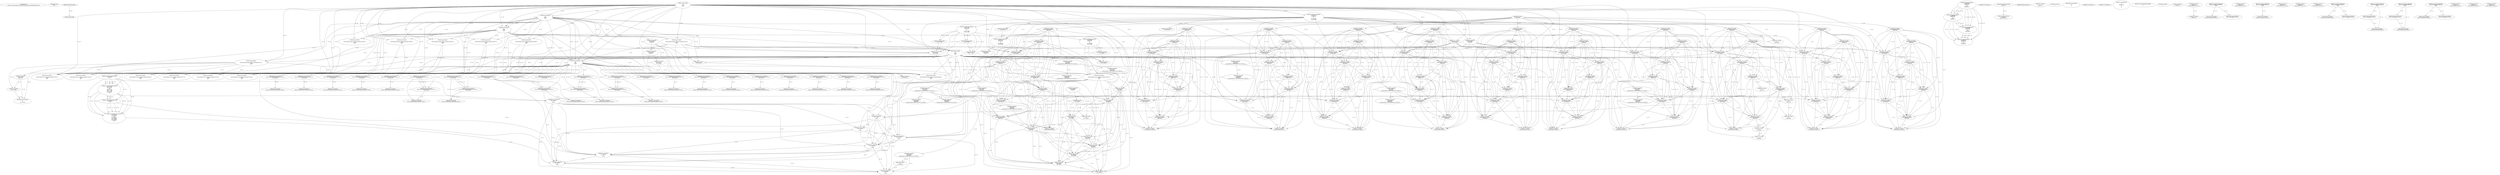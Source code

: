 // Global SCDG with merge call
digraph {
	0 [label="268454688.main
56371497c7c6601a092fc76d226d70cf56a3492a03a183dac90f509bece22c50"]
	1 [label="268454699.Sleep
1000"]
	2 [label="268450908.GetProcessHeap
"]
	3 [label="268465424.VirtualAlloc
0
128
12288
4"]
	4 [label="268465190.RegOpenKeyExW
2147483650
268501000
0
131097
2147417172"]
	5 [label="268465223.RegQueryValueExW
2147417376
268500984
0
0
3221762048
2147417188"]
	3 -> 5 [label="(0-->5)"]
	6 [label="268465239.RegCloseKey
2147417376"]
	5 -> 6 [label="(1-->1)"]
	7 [label="268465489.wsprintfW
3221762048
268501104
0"]
	3 -> 7 [label="(0-->1)"]
	5 -> 7 [label="(5-->1)"]
	8 [label="268466183.VirtualAlloc
0
1024
12288
4"]
	3 -> 8 [label="(3-->3)"]
	3 -> 8 [label="(4-->4)"]
	9 [label="268466202.VirtualAlloc
0
3596
12288
4"]
	3 -> 9 [label="(3-->3)"]
	8 -> 9 [label="(3-->3)"]
	3 -> 9 [label="(4-->4)"]
	8 -> 9 [label="(4-->4)"]
	10 [label="268466212.GetWindowsDirectoryW
3221770240
256"]
	9 -> 10 [label="(0-->1)"]
	11 [label="268466270.GetVolumeInformationW
3221770240
3221770752
256
3221771776
3221771784
3221771780
3221771264
256"]
	9 -> 11 [label="(0-->1)"]
	10 -> 11 [label="(1-->1)"]
	10 -> 11 [label="(2-->3)"]
	10 -> 11 [label="(2-->8)"]
	12 [label="268465190.RegOpenKeyExW
2147483650
268501632
0
131097
2147417172"]
	4 -> 12 [label="(1-->1)"]
	4 -> 12 [label="(4-->4)"]
	4 -> 12 [label="(5-->5)"]
	13 [label="268465223.RegQueryValueExW
3221771788
268501592
0
0
3221771788
2147417188"]
	5 -> 13 [label="(6-->6)"]
	14 [label="268465254.GetLastError
"]
	15 [label="268465263.RegCloseKey
3221771788"]
	13 -> 15 [label="(1-->1)"]
	13 -> 15 [label="(5-->1)"]
	16 [label="268466376.wsprintfW
3221766144
268501204
0"]
	8 -> 16 [label="(0-->1)"]
	17 [label="268466397.lstrcatW
3221766144
3221771788"]
	8 -> 17 [label="(0-->1)"]
	16 -> 17 [label="(1-->1)"]
	13 -> 17 [label="(1-->2)"]
	13 -> 17 [label="(5-->2)"]
	15 -> 17 [label="(1-->2)"]
	18 [label="268466409.GetModuleHandleW
268501752"]
	19 [label="268466416.GetProcAddress
270536744
RtlComputeCrc32"]
	18 -> 19 [label="(0-->1)"]
	20 [label="268466432.lstrlenW
3221766144"]
	8 -> 20 [label="(0-->1)"]
	16 -> 20 [label="(1-->1)"]
	17 -> 20 [label="(1-->1)"]
	21 [label="268466449.RtlComputeCrc32
"]
	22 [label="268466481.VirtualFree
3221770240
0
32768"]
	9 -> 22 [label="(0-->1)"]
	10 -> 22 [label="(1-->1)"]
	11 -> 22 [label="(1-->1)"]
	23 [label="268464882.lstrlenW
3221762048"]
	3 -> 23 [label="(0-->1)"]
	5 -> 23 [label="(5-->1)"]
	7 -> 23 [label="(1-->1)"]
	24 [label="268464893.lstrlenW
268497860"]
	25 [label="268453932.VirtualAlloc
0
retval_lstrlenW_32868_32_retval_lstrlenW_32870_32
12288
64"]
	3 -> 25 [label="(3-->3)"]
	8 -> 25 [label="(3-->3)"]
	9 -> 25 [label="(3-->3)"]
	26 [label="268453967.lstrcpyW
0
268497976"]
	27 [label="268453974.lstrlenW
0"]
	28 [label="268464425.lstrcatW
retval_lstrlenW_32894_32
268497860"]
	24 -> 28 [label="(1-->2)"]
	29 [label="268464433.lstrcatW
retval_lstrlenW_32894_32
268500944"]
	28 -> 29 [label="(1-->1)"]
	30 [label="268464439.lstrcatW
retval_lstrlenW_32894_32
3221762048"]
	28 -> 30 [label="(1-->1)"]
	29 -> 30 [label="(1-->1)"]
	3 -> 30 [label="(0-->2)"]
	5 -> 30 [label="(5-->2)"]
	7 -> 30 [label="(1-->2)"]
	23 -> 30 [label="(1-->2)"]
	31 [label="268464447.lstrcatW
retval_lstrlenW_32894_32
268500948"]
	28 -> 31 [label="(1-->1)"]
	29 -> 31 [label="(1-->1)"]
	30 -> 31 [label="(1-->1)"]
	32 [label="268464636.VirtualAlloc
0
66
12288
64"]
	3 -> 32 [label="(3-->3)"]
	8 -> 32 [label="(3-->3)"]
	9 -> 32 [label="(3-->3)"]
	25 -> 32 [label="(3-->3)"]
	25 -> 32 [label="(4-->4)"]
	33 [label="268464662.wsprintfW
3221778432
268500952
unconstrained_ret_RtlComputeCrc32_32852_32"]
	32 -> 33 [label="(0-->1)"]
	34 [label="268464692.lstrcatW
retval_lstrlenW_32894_32
268497764"]
	28 -> 34 [label="(1-->1)"]
	29 -> 34 [label="(1-->1)"]
	30 -> 34 [label="(1-->1)"]
	31 -> 34 [label="(1-->1)"]
	35 [label="268464700.lstrcatW
retval_lstrlenW_32894_32
268500944"]
	28 -> 35 [label="(1-->1)"]
	29 -> 35 [label="(1-->1)"]
	30 -> 35 [label="(1-->1)"]
	31 -> 35 [label="(1-->1)"]
	34 -> 35 [label="(1-->1)"]
	29 -> 35 [label="(2-->2)"]
	36 [label="268464706.lstrcatW
retval_lstrlenW_32894_32
3221778432"]
	28 -> 36 [label="(1-->1)"]
	29 -> 36 [label="(1-->1)"]
	30 -> 36 [label="(1-->1)"]
	31 -> 36 [label="(1-->1)"]
	34 -> 36 [label="(1-->1)"]
	35 -> 36 [label="(1-->1)"]
	32 -> 36 [label="(0-->2)"]
	33 -> 36 [label="(1-->2)"]
	37 [label="268464714.lstrcatW
retval_lstrlenW_32894_32
268500948"]
	28 -> 37 [label="(1-->1)"]
	29 -> 37 [label="(1-->1)"]
	30 -> 37 [label="(1-->1)"]
	31 -> 37 [label="(1-->1)"]
	34 -> 37 [label="(1-->1)"]
	35 -> 37 [label="(1-->1)"]
	36 -> 37 [label="(1-->1)"]
	31 -> 37 [label="(2-->2)"]
	38 [label="268464726.VirtualFree
3221778432
0
32768"]
	32 -> 38 [label="(0-->1)"]
	33 -> 38 [label="(1-->1)"]
	36 -> 38 [label="(2-->1)"]
	22 -> 38 [label="(3-->3)"]
	39 [label="268464767.lstrlenW
retval_lstrlenW_32894_32"]
	28 -> 39 [label="(1-->1)"]
	29 -> 39 [label="(1-->1)"]
	30 -> 39 [label="(1-->1)"]
	31 -> 39 [label="(1-->1)"]
	34 -> 39 [label="(1-->1)"]
	35 -> 39 [label="(1-->1)"]
	36 -> 39 [label="(1-->1)"]
	37 -> 39 [label="(1-->1)"]
	40 [label="268453998.CreateMutexW
0
0
0"]
	41 [label="268454010.GetLastError
"]
	42 [label="268454017.GetLastError
"]
	43 [label="268454043.VirtualFree
3221774336
0
32768"]
	25 -> 43 [label="(0-->1)"]
	22 -> 43 [label="(3-->3)"]
	38 -> 43 [label="(3-->3)"]
	44 [label="268467629.VirtualFree
3221762048
0
32768"]
	3 -> 44 [label="(0-->1)"]
	5 -> 44 [label="(5-->1)"]
	7 -> 44 [label="(1-->1)"]
	23 -> 44 [label="(1-->1)"]
	30 -> 44 [label="(2-->1)"]
	22 -> 44 [label="(3-->3)"]
	38 -> 44 [label="(3-->3)"]
	43 -> 44 [label="(3-->3)"]
	45 [label="268467737.VirtualFree
3221766144
0
32768"]
	8 -> 45 [label="(0-->1)"]
	16 -> 45 [label="(1-->1)"]
	17 -> 45 [label="(1-->1)"]
	20 -> 45 [label="(1-->1)"]
	22 -> 45 [label="(3-->3)"]
	38 -> 45 [label="(3-->3)"]
	43 -> 45 [label="(3-->3)"]
	44 -> 45 [label="(3-->3)"]
	46 [label="268454737.CreateThread
0
0
268447024
0
0
0"]
	47 [label="268454450.CreateToolhelp32Snapshot
2
0"]
	48 [label="268454476.VirtualAlloc
0
556
12288
4"]
	3 -> 48 [label="(3-->3)"]
	8 -> 48 [label="(3-->3)"]
	9 -> 48 [label="(3-->3)"]
	25 -> 48 [label="(3-->3)"]
	32 -> 48 [label="(3-->3)"]
	3 -> 48 [label="(4-->4)"]
	8 -> 48 [label="(4-->4)"]
	9 -> 48 [label="(4-->4)"]
	49 [label="268454501.Process32FirstW
retval_CreateToolhelp32Snapshot_33094_32
3221782528"]
	48 -> 49 [label="(0-->2)"]
	50 [label="268454533.lstrcmpiW
"]
	2 -> 50 [label="(0-->0)"]
	51 [label="268454602.Process32NextW
retval_CreateToolhelp32Snapshot_33094_32
3221782528"]
	49 -> 51 [label="(1-->1)"]
	48 -> 51 [label="(0-->2)"]
	49 -> 51 [label="(2-->2)"]
	52 [label="268454627.VirtualFree
3221782528
0
32768"]
	48 -> 52 [label="(0-->1)"]
	49 -> 52 [label="(2-->1)"]
	51 -> 52 [label="(2-->1)"]
	22 -> 52 [label="(3-->3)"]
	38 -> 52 [label="(3-->3)"]
	43 -> 52 [label="(3-->3)"]
	44 -> 52 [label="(3-->3)"]
	45 -> 52 [label="(3-->3)"]
	53 [label="268454634.CloseHandle
retval_CreateToolhelp32Snapshot_33094_32"]
	49 -> 53 [label="(1-->1)"]
	51 -> 53 [label="(1-->1)"]
	54 [label="268465190.RegOpenKeyExW
2147483650
268501000
0
131097
2147417052"]
	4 -> 54 [label="(1-->1)"]
	12 -> 54 [label="(1-->1)"]
	4 -> 54 [label="(2-->2)"]
	4 -> 54 [label="(4-->4)"]
	12 -> 54 [label="(4-->4)"]
	55 [label="268465489.wsprintfW
3221786624
268500964
0"]
	56 [label="268466212.GetWindowsDirectoryW
3221794816
256"]
	10 -> 56 [label="(2-->2)"]
	11 -> 56 [label="(3-->2)"]
	11 -> 56 [label="(8-->2)"]
	57 [label="268466270.GetVolumeInformationW
3221794816
3221795328
256
3221796352
3221796360
3221796356
3221795840
256"]
	56 -> 57 [label="(1-->1)"]
	10 -> 57 [label="(2-->3)"]
	11 -> 57 [label="(3-->3)"]
	11 -> 57 [label="(8-->3)"]
	56 -> 57 [label="(2-->3)"]
	10 -> 57 [label="(2-->8)"]
	11 -> 57 [label="(3-->8)"]
	11 -> 57 [label="(8-->8)"]
	56 -> 57 [label="(2-->8)"]
	58 [label="268465190.RegOpenKeyExW
2147483650
268501632
0
131097
2147417052"]
	4 -> 58 [label="(1-->1)"]
	12 -> 58 [label="(1-->1)"]
	54 -> 58 [label="(1-->1)"]
	12 -> 58 [label="(2-->2)"]
	4 -> 58 [label="(4-->4)"]
	12 -> 58 [label="(4-->4)"]
	54 -> 58 [label="(4-->4)"]
	54 -> 58 [label="(5-->5)"]
	59 [label="268466376.wsprintfW
3221790720
268501204
0"]
	16 -> 59 [label="(2-->2)"]
	60 [label="268466397.lstrcatW
3221790720
3221796364"]
	59 -> 60 [label="(1-->1)"]
	61 [label="268466432.lstrlenW
3221790720"]
	59 -> 61 [label="(1-->1)"]
	60 -> 61 [label="(1-->1)"]
	62 [label="268466481.VirtualFree
3221794816
0
32768"]
	56 -> 62 [label="(1-->1)"]
	57 -> 62 [label="(1-->1)"]
	22 -> 62 [label="(3-->3)"]
	38 -> 62 [label="(3-->3)"]
	43 -> 62 [label="(3-->3)"]
	44 -> 62 [label="(3-->3)"]
	45 -> 62 [label="(3-->3)"]
	52 -> 62 [label="(3-->3)"]
	63 [label="268464882.lstrlenW
3221786624"]
	55 -> 63 [label="(1-->1)"]
	64 [label="268452641.VirtualAlloc
0
retval_lstrlenW_34669_32_retval_lstrlenW_34664_32
12288
64"]
	3 -> 64 [label="(3-->3)"]
	8 -> 64 [label="(3-->3)"]
	9 -> 64 [label="(3-->3)"]
	25 -> 64 [label="(3-->3)"]
	32 -> 64 [label="(3-->3)"]
	48 -> 64 [label="(3-->3)"]
	25 -> 64 [label="(4-->4)"]
	32 -> 64 [label="(4-->4)"]
	65 [label="268464425.lstrcatW
0
268497860"]
	24 -> 65 [label="(1-->2)"]
	28 -> 65 [label="(2-->2)"]
	66 [label="268464433.lstrcatW
0
268500944"]
	29 -> 66 [label="(2-->2)"]
	35 -> 66 [label="(2-->2)"]
	67 [label="268464439.lstrcatW
0
3221786624"]
	55 -> 67 [label="(1-->2)"]
	63 -> 67 [label="(1-->2)"]
	68 [label="268464447.lstrcatW
0
268500948"]
	31 -> 68 [label="(2-->2)"]
	37 -> 68 [label="(2-->2)"]
	69 [label="268464662.wsprintfW
3221803008
268500952
unconstrained_ret_RtlComputeCrc32_34650_32"]
	33 -> 69 [label="(2-->2)"]
	70 [label="268464692.lstrcatW
0
268497764"]
	34 -> 70 [label="(2-->2)"]
	71 [label="268464700.lstrcatW
0
268500944"]
	29 -> 71 [label="(2-->2)"]
	35 -> 71 [label="(2-->2)"]
	66 -> 71 [label="(2-->2)"]
	72 [label="268464706.lstrcatW
0
3221803008"]
	69 -> 72 [label="(1-->2)"]
	73 [label="268464714.lstrcatW
0
268500948"]
	31 -> 73 [label="(2-->2)"]
	37 -> 73 [label="(2-->2)"]
	68 -> 73 [label="(2-->2)"]
	74 [label="268464726.VirtualFree
3221803008
0
32768"]
	69 -> 74 [label="(1-->1)"]
	72 -> 74 [label="(2-->1)"]
	22 -> 74 [label="(3-->3)"]
	38 -> 74 [label="(3-->3)"]
	43 -> 74 [label="(3-->3)"]
	44 -> 74 [label="(3-->3)"]
	45 -> 74 [label="(3-->3)"]
	52 -> 74 [label="(3-->3)"]
	62 -> 74 [label="(3-->3)"]
	75 [label="268464767.lstrlenW
0"]
	76 [label="268452707.lstrlenW
268497912"]
	77 [label="268452834.lstrcpyW
268510272
retval_lstrlenW_38274_32"]
	78 [label="268452841.lstrlenW
268510272"]
	77 -> 78 [label="(1-->1)"]
	79 [label="268465239.RegCloseKey
3221771788"]
	13 -> 79 [label="(1-->1)"]
	13 -> 79 [label="(5-->1)"]
	80 [label="268466320.lstrlenW
3221771788"]
	13 -> 80 [label="(1-->1)"]
	13 -> 80 [label="(5-->1)"]
	79 -> 80 [label="(1-->1)"]
	81 [label="268453932.VirtualAlloc
0
retval_lstrlenW_32829_32_retval_lstrlenW_32827_32
12288
64"]
	3 -> 81 [label="(3-->3)"]
	8 -> 81 [label="(3-->3)"]
	9 -> 81 [label="(3-->3)"]
	82 [label="268453967.lstrcpyW
3221774336
268497976"]
	81 -> 82 [label="(0-->1)"]
	83 [label="268453974.lstrlenW
3221774336"]
	81 -> 83 [label="(0-->1)"]
	82 -> 83 [label="(1-->1)"]
	84 [label="268464425.lstrcatW
retval_lstrlenW_32888_32
268497860"]
	24 -> 84 [label="(1-->2)"]
	85 [label="268464433.lstrcatW
retval_lstrlenW_32888_32
268500944"]
	84 -> 85 [label="(1-->1)"]
	86 [label="268464439.lstrcatW
retval_lstrlenW_32888_32
3221762048"]
	84 -> 86 [label="(1-->1)"]
	85 -> 86 [label="(1-->1)"]
	3 -> 86 [label="(0-->2)"]
	5 -> 86 [label="(5-->2)"]
	7 -> 86 [label="(1-->2)"]
	23 -> 86 [label="(1-->2)"]
	87 [label="268464447.lstrcatW
retval_lstrlenW_32888_32
268500948"]
	84 -> 87 [label="(1-->1)"]
	85 -> 87 [label="(1-->1)"]
	86 -> 87 [label="(1-->1)"]
	88 [label="268464662.wsprintfW
3221778432
268500952
unconstrained_ret_RtlComputeCrc32_32817_32"]
	32 -> 88 [label="(0-->1)"]
	89 [label="268464692.lstrcatW
retval_lstrlenW_32888_32
268497764"]
	84 -> 89 [label="(1-->1)"]
	85 -> 89 [label="(1-->1)"]
	86 -> 89 [label="(1-->1)"]
	87 -> 89 [label="(1-->1)"]
	90 [label="268464700.lstrcatW
retval_lstrlenW_32888_32
268500944"]
	84 -> 90 [label="(1-->1)"]
	85 -> 90 [label="(1-->1)"]
	86 -> 90 [label="(1-->1)"]
	87 -> 90 [label="(1-->1)"]
	89 -> 90 [label="(1-->1)"]
	85 -> 90 [label="(2-->2)"]
	91 [label="268464706.lstrcatW
retval_lstrlenW_32888_32
3221778432"]
	84 -> 91 [label="(1-->1)"]
	85 -> 91 [label="(1-->1)"]
	86 -> 91 [label="(1-->1)"]
	87 -> 91 [label="(1-->1)"]
	89 -> 91 [label="(1-->1)"]
	90 -> 91 [label="(1-->1)"]
	32 -> 91 [label="(0-->2)"]
	88 -> 91 [label="(1-->2)"]
	92 [label="268464714.lstrcatW
retval_lstrlenW_32888_32
268500948"]
	84 -> 92 [label="(1-->1)"]
	85 -> 92 [label="(1-->1)"]
	86 -> 92 [label="(1-->1)"]
	87 -> 92 [label="(1-->1)"]
	89 -> 92 [label="(1-->1)"]
	90 -> 92 [label="(1-->1)"]
	91 -> 92 [label="(1-->1)"]
	87 -> 92 [label="(2-->2)"]
	93 [label="268464767.lstrlenW
retval_lstrlenW_32888_32"]
	84 -> 93 [label="(1-->1)"]
	85 -> 93 [label="(1-->1)"]
	86 -> 93 [label="(1-->1)"]
	87 -> 93 [label="(1-->1)"]
	89 -> 93 [label="(1-->1)"]
	90 -> 93 [label="(1-->1)"]
	91 -> 93 [label="(1-->1)"]
	92 -> 93 [label="(1-->1)"]
	94 [label="268453998.CreateMutexW
0
0
3221774336"]
	81 -> 94 [label="(0-->3)"]
	82 -> 94 [label="(1-->3)"]
	83 -> 94 [label="(1-->3)"]
	95 [label="268454761.WaitForSingleObject
retval_CreateThread_33022_32
5000"]
	96 [label="268454790.CloseHandle
retval_CreateThread_33022_32"]
	95 -> 96 [label="(1-->1)"]
	97 [label="268454602.Process32NextW
retval_CreateToolhelp32Snapshot_33677_32
3221782528"]
	48 -> 97 [label="(0-->2)"]
	98 [label="268454634.CloseHandle
retval_CreateToolhelp32Snapshot_33677_32"]
	97 -> 98 [label="(1-->1)"]
	99 [label="268452641.VirtualAlloc
0
retval_lstrlenW_35370_32_retval_lstrlenW_35375_32
12288
64"]
	3 -> 99 [label="(3-->3)"]
	8 -> 99 [label="(3-->3)"]
	9 -> 99 [label="(3-->3)"]
	32 -> 99 [label="(3-->3)"]
	48 -> 99 [label="(3-->3)"]
	81 -> 99 [label="(3-->3)"]
	32 -> 99 [label="(4-->4)"]
	81 -> 99 [label="(4-->4)"]
	100 [label="268464662.wsprintfW
3221803008
268500952
unconstrained_ret_RtlComputeCrc32_35358_32"]
	88 -> 100 [label="(2-->2)"]
	101 [label="268452834.lstrcpyW
268510272
retval_lstrlenW_38275_32"]
	102 [label="268465263.RegCloseKey
2147417376"]
	5 -> 102 [label="(1-->1)"]
	103 [label="268465489.wsprintfW
3221762048
268500964
0"]
	3 -> 103 [label="(0-->1)"]
	5 -> 103 [label="(5-->1)"]
	104 [label="268453932.VirtualAlloc
0
retval_lstrlenW_32820_32_retval_lstrlenW_32824_32
12288
64"]
	3 -> 104 [label="(3-->3)"]
	8 -> 104 [label="(3-->3)"]
	9 -> 104 [label="(3-->3)"]
	105 [label="268464425.lstrcatW
retval_lstrlenW_32887_32
268497860"]
	24 -> 105 [label="(1-->2)"]
	106 [label="268464433.lstrcatW
retval_lstrlenW_32887_32
268500944"]
	105 -> 106 [label="(1-->1)"]
	107 [label="268464439.lstrcatW
retval_lstrlenW_32887_32
3221762048"]
	105 -> 107 [label="(1-->1)"]
	106 -> 107 [label="(1-->1)"]
	3 -> 107 [label="(0-->2)"]
	5 -> 107 [label="(5-->2)"]
	23 -> 107 [label="(1-->2)"]
	103 -> 107 [label="(1-->2)"]
	108 [label="268464447.lstrcatW
retval_lstrlenW_32887_32
268500948"]
	105 -> 108 [label="(1-->1)"]
	106 -> 108 [label="(1-->1)"]
	107 -> 108 [label="(1-->1)"]
	109 [label="268464662.wsprintfW
3221778432
268500952
unconstrained_ret_RtlComputeCrc32_32805_32"]
	32 -> 109 [label="(0-->1)"]
	110 [label="268464692.lstrcatW
retval_lstrlenW_32887_32
268497764"]
	105 -> 110 [label="(1-->1)"]
	106 -> 110 [label="(1-->1)"]
	107 -> 110 [label="(1-->1)"]
	108 -> 110 [label="(1-->1)"]
	111 [label="268464700.lstrcatW
retval_lstrlenW_32887_32
268500944"]
	105 -> 111 [label="(1-->1)"]
	106 -> 111 [label="(1-->1)"]
	107 -> 111 [label="(1-->1)"]
	108 -> 111 [label="(1-->1)"]
	110 -> 111 [label="(1-->1)"]
	106 -> 111 [label="(2-->2)"]
	112 [label="268464706.lstrcatW
retval_lstrlenW_32887_32
3221778432"]
	105 -> 112 [label="(1-->1)"]
	106 -> 112 [label="(1-->1)"]
	107 -> 112 [label="(1-->1)"]
	108 -> 112 [label="(1-->1)"]
	110 -> 112 [label="(1-->1)"]
	111 -> 112 [label="(1-->1)"]
	32 -> 112 [label="(0-->2)"]
	109 -> 112 [label="(1-->2)"]
	113 [label="268464714.lstrcatW
retval_lstrlenW_32887_32
268500948"]
	105 -> 113 [label="(1-->1)"]
	106 -> 113 [label="(1-->1)"]
	107 -> 113 [label="(1-->1)"]
	108 -> 113 [label="(1-->1)"]
	110 -> 113 [label="(1-->1)"]
	111 -> 113 [label="(1-->1)"]
	112 -> 113 [label="(1-->1)"]
	108 -> 113 [label="(2-->2)"]
	114 [label="268464767.lstrlenW
retval_lstrlenW_32887_32"]
	105 -> 114 [label="(1-->1)"]
	106 -> 114 [label="(1-->1)"]
	107 -> 114 [label="(1-->1)"]
	108 -> 114 [label="(1-->1)"]
	110 -> 114 [label="(1-->1)"]
	111 -> 114 [label="(1-->1)"]
	112 -> 114 [label="(1-->1)"]
	113 -> 114 [label="(1-->1)"]
	115 [label="268454761.WaitForSingleObject
retval_CreateThread_33021_32
5000"]
	116 [label="268454790.CloseHandle
retval_CreateThread_33021_32"]
	115 -> 116 [label="(1-->1)"]
	117 [label="268454602.Process32NextW
retval_CreateToolhelp32Snapshot_33676_32
3221782528"]
	48 -> 117 [label="(0-->2)"]
	118 [label="268454634.CloseHandle
retval_CreateToolhelp32Snapshot_33676_32"]
	117 -> 118 [label="(1-->1)"]
	119 [label="268465223.RegQueryValueExW
2147417376
268500984
0
0
3221786624
2147417068"]
	5 -> 119 [label="(1-->1)"]
	102 -> 119 [label="(1-->1)"]
	5 -> 119 [label="(2-->2)"]
	120 [label="268465489.wsprintfW
3221786624
268501104
0"]
	119 -> 120 [label="(5-->1)"]
	121 [label="268452641.VirtualAlloc
0
retval_lstrlenW_35371_32_retval_lstrlenW_35376_32
12288
64"]
	3 -> 121 [label="(3-->3)"]
	8 -> 121 [label="(3-->3)"]
	9 -> 121 [label="(3-->3)"]
	32 -> 121 [label="(3-->3)"]
	48 -> 121 [label="(3-->3)"]
	104 -> 121 [label="(3-->3)"]
	32 -> 121 [label="(4-->4)"]
	104 -> 121 [label="(4-->4)"]
	122 [label="268464662.wsprintfW
3221803008
268500952
unconstrained_ret_RtlComputeCrc32_35359_32"]
	109 -> 122 [label="(2-->2)"]
	123 [label="268452834.lstrcpyW
268510272
retval_lstrlenW_38276_32"]
	124 [label="268453932.VirtualAlloc
0
retval_lstrlenW_33048_32_retval_lstrlenW_33050_32
12288
64"]
	3 -> 124 [label="(3-->3)"]
	8 -> 124 [label="(3-->3)"]
	9 -> 124 [label="(3-->3)"]
	125 [label="268464425.lstrcatW
retval_lstrlenW_33108_32
268497860"]
	24 -> 125 [label="(1-->2)"]
	126 [label="268464433.lstrcatW
retval_lstrlenW_33108_32
268500944"]
	125 -> 126 [label="(1-->1)"]
	127 [label="268464439.lstrcatW
retval_lstrlenW_33108_32
3221762048"]
	125 -> 127 [label="(1-->1)"]
	126 -> 127 [label="(1-->1)"]
	3 -> 127 [label="(0-->2)"]
	23 -> 127 [label="(1-->2)"]
	103 -> 127 [label="(1-->2)"]
	128 [label="268464447.lstrcatW
retval_lstrlenW_33108_32
268500948"]
	125 -> 128 [label="(1-->1)"]
	126 -> 128 [label="(1-->1)"]
	127 -> 128 [label="(1-->1)"]
	129 [label="268464662.wsprintfW
3221778432
268500952
unconstrained_ret_RtlComputeCrc32_33037_32"]
	32 -> 129 [label="(0-->1)"]
	130 [label="268464692.lstrcatW
retval_lstrlenW_33108_32
268497764"]
	125 -> 130 [label="(1-->1)"]
	126 -> 130 [label="(1-->1)"]
	127 -> 130 [label="(1-->1)"]
	128 -> 130 [label="(1-->1)"]
	131 [label="268464700.lstrcatW
retval_lstrlenW_33108_32
268500944"]
	125 -> 131 [label="(1-->1)"]
	126 -> 131 [label="(1-->1)"]
	127 -> 131 [label="(1-->1)"]
	128 -> 131 [label="(1-->1)"]
	130 -> 131 [label="(1-->1)"]
	126 -> 131 [label="(2-->2)"]
	132 [label="268464706.lstrcatW
retval_lstrlenW_33108_32
3221778432"]
	125 -> 132 [label="(1-->1)"]
	126 -> 132 [label="(1-->1)"]
	127 -> 132 [label="(1-->1)"]
	128 -> 132 [label="(1-->1)"]
	130 -> 132 [label="(1-->1)"]
	131 -> 132 [label="(1-->1)"]
	32 -> 132 [label="(0-->2)"]
	129 -> 132 [label="(1-->2)"]
	133 [label="268464714.lstrcatW
retval_lstrlenW_33108_32
268500948"]
	125 -> 133 [label="(1-->1)"]
	126 -> 133 [label="(1-->1)"]
	127 -> 133 [label="(1-->1)"]
	128 -> 133 [label="(1-->1)"]
	130 -> 133 [label="(1-->1)"]
	131 -> 133 [label="(1-->1)"]
	132 -> 133 [label="(1-->1)"]
	128 -> 133 [label="(2-->2)"]
	134 [label="268464767.lstrlenW
retval_lstrlenW_33108_32"]
	125 -> 134 [label="(1-->1)"]
	126 -> 134 [label="(1-->1)"]
	127 -> 134 [label="(1-->1)"]
	128 -> 134 [label="(1-->1)"]
	130 -> 134 [label="(1-->1)"]
	131 -> 134 [label="(1-->1)"]
	132 -> 134 [label="(1-->1)"]
	133 -> 134 [label="(1-->1)"]
	135 [label="268454602.Process32NextW
retval_CreateToolhelp32Snapshot_33875_32
3221782528"]
	48 -> 135 [label="(0-->2)"]
	136 [label="268454634.CloseHandle
retval_CreateToolhelp32Snapshot_33875_32"]
	135 -> 136 [label="(1-->1)"]
	137 [label="268452641.VirtualAlloc
0
retval_lstrlenW_35372_32_retval_lstrlenW_35377_32
12288
64"]
	3 -> 137 [label="(3-->3)"]
	8 -> 137 [label="(3-->3)"]
	9 -> 137 [label="(3-->3)"]
	32 -> 137 [label="(3-->3)"]
	48 -> 137 [label="(3-->3)"]
	124 -> 137 [label="(3-->3)"]
	32 -> 137 [label="(4-->4)"]
	124 -> 137 [label="(4-->4)"]
	138 [label="268464662.wsprintfW
3221803008
268500952
unconstrained_ret_RtlComputeCrc32_35360_32"]
	129 -> 138 [label="(2-->2)"]
	139 [label="268452834.lstrcpyW
268510272
retval_lstrlenW_38277_32"]
	140 [label="268453932.VirtualAlloc
0
retval_lstrlenW_32830_32_retval_lstrlenW_32828_32
12288
64"]
	3 -> 140 [label="(3-->3)"]
	8 -> 140 [label="(3-->3)"]
	9 -> 140 [label="(3-->3)"]
	141 [label="268464425.lstrcatW
retval_lstrlenW_32851_32
268497860"]
	24 -> 141 [label="(1-->2)"]
	142 [label="268464433.lstrcatW
retval_lstrlenW_32851_32
268500944"]
	141 -> 142 [label="(1-->1)"]
	143 [label="268464439.lstrcatW
retval_lstrlenW_32851_32
3221762048"]
	141 -> 143 [label="(1-->1)"]
	142 -> 143 [label="(1-->1)"]
	3 -> 143 [label="(0-->2)"]
	5 -> 143 [label="(5-->2)"]
	23 -> 143 [label="(1-->2)"]
	103 -> 143 [label="(1-->2)"]
	144 [label="268464447.lstrcatW
retval_lstrlenW_32851_32
268500948"]
	141 -> 144 [label="(1-->1)"]
	142 -> 144 [label="(1-->1)"]
	143 -> 144 [label="(1-->1)"]
	145 [label="268464662.wsprintfW
3221778432
268500952
unconstrained_ret_RtlComputeCrc32_32818_32"]
	32 -> 145 [label="(0-->1)"]
	146 [label="268464692.lstrcatW
retval_lstrlenW_32851_32
268497764"]
	141 -> 146 [label="(1-->1)"]
	142 -> 146 [label="(1-->1)"]
	143 -> 146 [label="(1-->1)"]
	144 -> 146 [label="(1-->1)"]
	147 [label="268464700.lstrcatW
retval_lstrlenW_32851_32
268500944"]
	141 -> 147 [label="(1-->1)"]
	142 -> 147 [label="(1-->1)"]
	143 -> 147 [label="(1-->1)"]
	144 -> 147 [label="(1-->1)"]
	146 -> 147 [label="(1-->1)"]
	142 -> 147 [label="(2-->2)"]
	148 [label="268464706.lstrcatW
retval_lstrlenW_32851_32
3221778432"]
	141 -> 148 [label="(1-->1)"]
	142 -> 148 [label="(1-->1)"]
	143 -> 148 [label="(1-->1)"]
	144 -> 148 [label="(1-->1)"]
	146 -> 148 [label="(1-->1)"]
	147 -> 148 [label="(1-->1)"]
	32 -> 148 [label="(0-->2)"]
	145 -> 148 [label="(1-->2)"]
	149 [label="268464714.lstrcatW
retval_lstrlenW_32851_32
268500948"]
	141 -> 149 [label="(1-->1)"]
	142 -> 149 [label="(1-->1)"]
	143 -> 149 [label="(1-->1)"]
	144 -> 149 [label="(1-->1)"]
	146 -> 149 [label="(1-->1)"]
	147 -> 149 [label="(1-->1)"]
	148 -> 149 [label="(1-->1)"]
	144 -> 149 [label="(2-->2)"]
	150 [label="268464767.lstrlenW
retval_lstrlenW_32851_32"]
	141 -> 150 [label="(1-->1)"]
	142 -> 150 [label="(1-->1)"]
	143 -> 150 [label="(1-->1)"]
	144 -> 150 [label="(1-->1)"]
	146 -> 150 [label="(1-->1)"]
	147 -> 150 [label="(1-->1)"]
	148 -> 150 [label="(1-->1)"]
	149 -> 150 [label="(1-->1)"]
	151 [label="268454602.Process32NextW
retval_CreateToolhelp32Snapshot_33092_32
3221782528"]
	48 -> 151 [label="(0-->2)"]
	152 [label="268454634.CloseHandle
retval_CreateToolhelp32Snapshot_33092_32"]
	151 -> 152 [label="(1-->1)"]
	153 [label="268452641.VirtualAlloc
0
retval_lstrlenW_35445_32_retval_lstrlenW_35441_32
12288
64"]
	3 -> 153 [label="(3-->3)"]
	8 -> 153 [label="(3-->3)"]
	9 -> 153 [label="(3-->3)"]
	32 -> 153 [label="(3-->3)"]
	48 -> 153 [label="(3-->3)"]
	140 -> 153 [label="(3-->3)"]
	32 -> 153 [label="(4-->4)"]
	140 -> 153 [label="(4-->4)"]
	154 [label="268464662.wsprintfW
3221803008
268500952
unconstrained_ret_RtlComputeCrc32_35430_32"]
	145 -> 154 [label="(2-->2)"]
	155 [label="268452834.lstrcpyW
268510272
retval_lstrlenW_38278_32"]
	156 [label="268464425.lstrcatW
retval_lstrlenW_32896_32
268497860"]
	24 -> 156 [label="(1-->2)"]
	157 [label="268464433.lstrcatW
retval_lstrlenW_32896_32
268500944"]
	156 -> 157 [label="(1-->1)"]
	158 [label="268464439.lstrcatW
retval_lstrlenW_32896_32
3221762048"]
	156 -> 158 [label="(1-->1)"]
	157 -> 158 [label="(1-->1)"]
	3 -> 158 [label="(0-->2)"]
	5 -> 158 [label="(5-->2)"]
	7 -> 158 [label="(1-->2)"]
	23 -> 158 [label="(1-->2)"]
	159 [label="268464447.lstrcatW
retval_lstrlenW_32896_32
268500948"]
	156 -> 159 [label="(1-->1)"]
	157 -> 159 [label="(1-->1)"]
	158 -> 159 [label="(1-->1)"]
	160 [label="268464692.lstrcatW
retval_lstrlenW_32896_32
268497764"]
	156 -> 160 [label="(1-->1)"]
	157 -> 160 [label="(1-->1)"]
	158 -> 160 [label="(1-->1)"]
	159 -> 160 [label="(1-->1)"]
	161 [label="268464700.lstrcatW
retval_lstrlenW_32896_32
268500944"]
	156 -> 161 [label="(1-->1)"]
	157 -> 161 [label="(1-->1)"]
	158 -> 161 [label="(1-->1)"]
	159 -> 161 [label="(1-->1)"]
	160 -> 161 [label="(1-->1)"]
	157 -> 161 [label="(2-->2)"]
	162 [label="268464706.lstrcatW
retval_lstrlenW_32896_32
3221778432"]
	156 -> 162 [label="(1-->1)"]
	157 -> 162 [label="(1-->1)"]
	158 -> 162 [label="(1-->1)"]
	159 -> 162 [label="(1-->1)"]
	160 -> 162 [label="(1-->1)"]
	161 -> 162 [label="(1-->1)"]
	32 -> 162 [label="(0-->2)"]
	33 -> 162 [label="(1-->2)"]
	163 [label="268464714.lstrcatW
retval_lstrlenW_32896_32
268500948"]
	156 -> 163 [label="(1-->1)"]
	157 -> 163 [label="(1-->1)"]
	158 -> 163 [label="(1-->1)"]
	159 -> 163 [label="(1-->1)"]
	160 -> 163 [label="(1-->1)"]
	161 -> 163 [label="(1-->1)"]
	162 -> 163 [label="(1-->1)"]
	159 -> 163 [label="(2-->2)"]
	164 [label="268464767.lstrlenW
retval_lstrlenW_32896_32"]
	156 -> 164 [label="(1-->1)"]
	157 -> 164 [label="(1-->1)"]
	158 -> 164 [label="(1-->1)"]
	159 -> 164 [label="(1-->1)"]
	160 -> 164 [label="(1-->1)"]
	161 -> 164 [label="(1-->1)"]
	162 -> 164 [label="(1-->1)"]
	163 -> 164 [label="(1-->1)"]
	165 [label="268454602.Process32NextW
retval_CreateToolhelp32Snapshot_33090_32
3221782528"]
	48 -> 165 [label="(0-->2)"]
	166 [label="268454634.CloseHandle
retval_CreateToolhelp32Snapshot_33090_32"]
	165 -> 166 [label="(1-->1)"]
	167 [label="268453932.VirtualAlloc
0
retval_lstrlenW_32871_32_retval_lstrlenW_32869_32
12288
64"]
	3 -> 167 [label="(3-->3)"]
	8 -> 167 [label="(3-->3)"]
	9 -> 167 [label="(3-->3)"]
	168 [label="268464425.lstrcatW
retval_lstrlenW_32897_32
268497860"]
	24 -> 168 [label="(1-->2)"]
	169 [label="268464433.lstrcatW
retval_lstrlenW_32897_32
268500944"]
	168 -> 169 [label="(1-->1)"]
	170 [label="268464439.lstrcatW
retval_lstrlenW_32897_32
3221762048"]
	168 -> 170 [label="(1-->1)"]
	169 -> 170 [label="(1-->1)"]
	3 -> 170 [label="(0-->2)"]
	5 -> 170 [label="(5-->2)"]
	23 -> 170 [label="(1-->2)"]
	103 -> 170 [label="(1-->2)"]
	171 [label="268464447.lstrcatW
retval_lstrlenW_32897_32
268500948"]
	168 -> 171 [label="(1-->1)"]
	169 -> 171 [label="(1-->1)"]
	170 -> 171 [label="(1-->1)"]
	172 [label="268464662.wsprintfW
3221778432
268500952
unconstrained_ret_RtlComputeCrc32_32853_32"]
	32 -> 172 [label="(0-->1)"]
	173 [label="268464692.lstrcatW
retval_lstrlenW_32897_32
268497764"]
	168 -> 173 [label="(1-->1)"]
	169 -> 173 [label="(1-->1)"]
	170 -> 173 [label="(1-->1)"]
	171 -> 173 [label="(1-->1)"]
	174 [label="268464700.lstrcatW
retval_lstrlenW_32897_32
268500944"]
	168 -> 174 [label="(1-->1)"]
	169 -> 174 [label="(1-->1)"]
	170 -> 174 [label="(1-->1)"]
	171 -> 174 [label="(1-->1)"]
	173 -> 174 [label="(1-->1)"]
	169 -> 174 [label="(2-->2)"]
	175 [label="268464706.lstrcatW
retval_lstrlenW_32897_32
3221778432"]
	168 -> 175 [label="(1-->1)"]
	169 -> 175 [label="(1-->1)"]
	170 -> 175 [label="(1-->1)"]
	171 -> 175 [label="(1-->1)"]
	173 -> 175 [label="(1-->1)"]
	174 -> 175 [label="(1-->1)"]
	32 -> 175 [label="(0-->2)"]
	172 -> 175 [label="(1-->2)"]
	176 [label="268464714.lstrcatW
retval_lstrlenW_32897_32
268500948"]
	168 -> 176 [label="(1-->1)"]
	169 -> 176 [label="(1-->1)"]
	170 -> 176 [label="(1-->1)"]
	171 -> 176 [label="(1-->1)"]
	173 -> 176 [label="(1-->1)"]
	174 -> 176 [label="(1-->1)"]
	175 -> 176 [label="(1-->1)"]
	171 -> 176 [label="(2-->2)"]
	177 [label="268464767.lstrlenW
retval_lstrlenW_32897_32"]
	168 -> 177 [label="(1-->1)"]
	169 -> 177 [label="(1-->1)"]
	170 -> 177 [label="(1-->1)"]
	171 -> 177 [label="(1-->1)"]
	173 -> 177 [label="(1-->1)"]
	174 -> 177 [label="(1-->1)"]
	175 -> 177 [label="(1-->1)"]
	176 -> 177 [label="(1-->1)"]
	178 [label="268454602.Process32NextW
retval_CreateToolhelp32Snapshot_33091_32
3221782528"]
	48 -> 178 [label="(0-->2)"]
	179 [label="268454634.CloseHandle
retval_CreateToolhelp32Snapshot_33091_32"]
	178 -> 179 [label="(1-->1)"]
	180 [label="268464425.lstrcatW
retval_lstrlenW_32847_32
268497860"]
	24 -> 180 [label="(1-->2)"]
	181 [label="268464433.lstrcatW
retval_lstrlenW_32847_32
268500944"]
	180 -> 181 [label="(1-->1)"]
	182 [label="268464439.lstrcatW
retval_lstrlenW_32847_32
3221762048"]
	180 -> 182 [label="(1-->1)"]
	181 -> 182 [label="(1-->1)"]
	3 -> 182 [label="(0-->2)"]
	5 -> 182 [label="(5-->2)"]
	7 -> 182 [label="(1-->2)"]
	23 -> 182 [label="(1-->2)"]
	183 [label="268464447.lstrcatW
retval_lstrlenW_32847_32
268500948"]
	180 -> 183 [label="(1-->1)"]
	181 -> 183 [label="(1-->1)"]
	182 -> 183 [label="(1-->1)"]
	184 [label="268464692.lstrcatW
retval_lstrlenW_32847_32
268497764"]
	180 -> 184 [label="(1-->1)"]
	181 -> 184 [label="(1-->1)"]
	182 -> 184 [label="(1-->1)"]
	183 -> 184 [label="(1-->1)"]
	185 [label="268464700.lstrcatW
retval_lstrlenW_32847_32
268500944"]
	180 -> 185 [label="(1-->1)"]
	181 -> 185 [label="(1-->1)"]
	182 -> 185 [label="(1-->1)"]
	183 -> 185 [label="(1-->1)"]
	184 -> 185 [label="(1-->1)"]
	181 -> 185 [label="(2-->2)"]
	186 [label="268464706.lstrcatW
retval_lstrlenW_32847_32
3221778432"]
	180 -> 186 [label="(1-->1)"]
	181 -> 186 [label="(1-->1)"]
	182 -> 186 [label="(1-->1)"]
	183 -> 186 [label="(1-->1)"]
	184 -> 186 [label="(1-->1)"]
	185 -> 186 [label="(1-->1)"]
	32 -> 186 [label="(0-->2)"]
	88 -> 186 [label="(1-->2)"]
	187 [label="268464714.lstrcatW
retval_lstrlenW_32847_32
268500948"]
	180 -> 187 [label="(1-->1)"]
	181 -> 187 [label="(1-->1)"]
	182 -> 187 [label="(1-->1)"]
	183 -> 187 [label="(1-->1)"]
	184 -> 187 [label="(1-->1)"]
	185 -> 187 [label="(1-->1)"]
	186 -> 187 [label="(1-->1)"]
	183 -> 187 [label="(2-->2)"]
	188 [label="268464767.lstrlenW
retval_lstrlenW_32847_32"]
	180 -> 188 [label="(1-->1)"]
	181 -> 188 [label="(1-->1)"]
	182 -> 188 [label="(1-->1)"]
	183 -> 188 [label="(1-->1)"]
	184 -> 188 [label="(1-->1)"]
	185 -> 188 [label="(1-->1)"]
	186 -> 188 [label="(1-->1)"]
	187 -> 188 [label="(1-->1)"]
	189 [label="268454761.WaitForSingleObject
retval_CreateThread_32961_32
5000"]
	190 [label="268454790.CloseHandle
retval_CreateThread_32961_32"]
	189 -> 190 [label="(1-->1)"]
	191 [label="268454501.Process32FirstW
retval_CreateToolhelp32Snapshot_33095_32
3221782528"]
	48 -> 191 [label="(0-->2)"]
	192 [label="268454602.Process32NextW
retval_CreateToolhelp32Snapshot_33095_32
3221782528"]
	191 -> 192 [label="(1-->1)"]
	48 -> 192 [label="(0-->2)"]
	191 -> 192 [label="(2-->2)"]
	193 [label="268454634.CloseHandle
retval_CreateToolhelp32Snapshot_33095_32"]
	191 -> 193 [label="(1-->1)"]
	192 -> 193 [label="(1-->1)"]
	194 [label="268454501.Process32FirstW
retval_CreateToolhelp32Snapshot_33090_32
3221782528"]
	48 -> 194 [label="(0-->2)"]
	195 [label="268454501.Process32FirstW
retval_CreateToolhelp32Snapshot_33091_32
3221782528"]
	48 -> 195 [label="(0-->2)"]
	196 [label="268454780.TerminateThread
retval_CreateThread_33022_32
0"]
	95 -> 196 [label="(1-->1)"]
	197 [label="268454602.Process32NextW
retval_CreateToolhelp32Snapshot_33263_32
3221782528"]
	48 -> 197 [label="(0-->2)"]
	198 [label="268454634.CloseHandle
retval_CreateToolhelp32Snapshot_33263_32"]
	197 -> 198 [label="(1-->1)"]
	199 [label="268454761.WaitForSingleObject
retval_CreateThread_33023_32
5000"]
	200 [label="268454780.TerminateThread
retval_CreateThread_33023_32
0"]
	199 -> 200 [label="(1-->1)"]
	201 [label="268454790.CloseHandle
retval_CreateThread_33023_32"]
	199 -> 201 [label="(1-->1)"]
	200 -> 201 [label="(1-->1)"]
	202 [label="268454602.Process32NextW
retval_CreateToolhelp32Snapshot_33264_32
3221782528"]
	48 -> 202 [label="(0-->2)"]
	203 [label="268454634.CloseHandle
retval_CreateToolhelp32Snapshot_33264_32"]
	202 -> 203 [label="(1-->1)"]
	204 [label="268454761.WaitForSingleObject
retval_CreateThread_33024_32
5000"]
	205 [label="268454780.TerminateThread
retval_CreateThread_33024_32
0"]
	204 -> 205 [label="(1-->1)"]
	206 [label="268454790.CloseHandle
retval_CreateThread_33024_32"]
	204 -> 206 [label="(1-->1)"]
	205 -> 206 [label="(1-->1)"]
	207 [label="268454602.Process32NextW
retval_CreateToolhelp32Snapshot_33265_32
3221782528"]
	48 -> 207 [label="(0-->2)"]
	208 [label="268454634.CloseHandle
retval_CreateToolhelp32Snapshot_33265_32"]
	207 -> 208 [label="(1-->1)"]
	209 [label="268454602.Process32NextW
retval_CreateToolhelp32Snapshot_33678_32
3221782528"]
	48 -> 209 [label="(0-->2)"]
	210 [label="268454634.CloseHandle
retval_CreateToolhelp32Snapshot_33678_32"]
	209 -> 210 [label="(1-->1)"]
	211 [label="268454602.Process32NextW
retval_CreateToolhelp32Snapshot_33679_32
3221782528"]
	48 -> 211 [label="(0-->2)"]
	212 [label="268454634.CloseHandle
retval_CreateToolhelp32Snapshot_33679_32"]
	211 -> 212 [label="(1-->1)"]
	213 [label="268464425.lstrcatW
retval_lstrlenW_32848_32
268497860"]
	24 -> 213 [label="(1-->2)"]
	214 [label="268464433.lstrcatW
retval_lstrlenW_32848_32
268500944"]
	213 -> 214 [label="(1-->1)"]
	215 [label="268464439.lstrcatW
retval_lstrlenW_32848_32
3221762048"]
	213 -> 215 [label="(1-->1)"]
	214 -> 215 [label="(1-->1)"]
	3 -> 215 [label="(0-->2)"]
	5 -> 215 [label="(5-->2)"]
	23 -> 215 [label="(1-->2)"]
	103 -> 215 [label="(1-->2)"]
	216 [label="268464447.lstrcatW
retval_lstrlenW_32848_32
268500948"]
	213 -> 216 [label="(1-->1)"]
	214 -> 216 [label="(1-->1)"]
	215 -> 216 [label="(1-->1)"]
	217 [label="268464692.lstrcatW
retval_lstrlenW_32848_32
268497764"]
	213 -> 217 [label="(1-->1)"]
	214 -> 217 [label="(1-->1)"]
	215 -> 217 [label="(1-->1)"]
	216 -> 217 [label="(1-->1)"]
	218 [label="268464700.lstrcatW
retval_lstrlenW_32848_32
268500944"]
	213 -> 218 [label="(1-->1)"]
	214 -> 218 [label="(1-->1)"]
	215 -> 218 [label="(1-->1)"]
	216 -> 218 [label="(1-->1)"]
	217 -> 218 [label="(1-->1)"]
	214 -> 218 [label="(2-->2)"]
	219 [label="268464706.lstrcatW
retval_lstrlenW_32848_32
3221778432"]
	213 -> 219 [label="(1-->1)"]
	214 -> 219 [label="(1-->1)"]
	215 -> 219 [label="(1-->1)"]
	216 -> 219 [label="(1-->1)"]
	217 -> 219 [label="(1-->1)"]
	218 -> 219 [label="(1-->1)"]
	32 -> 219 [label="(0-->2)"]
	145 -> 219 [label="(1-->2)"]
	220 [label="268464714.lstrcatW
retval_lstrlenW_32848_32
268500948"]
	213 -> 220 [label="(1-->1)"]
	214 -> 220 [label="(1-->1)"]
	215 -> 220 [label="(1-->1)"]
	216 -> 220 [label="(1-->1)"]
	217 -> 220 [label="(1-->1)"]
	218 -> 220 [label="(1-->1)"]
	219 -> 220 [label="(1-->1)"]
	216 -> 220 [label="(2-->2)"]
	221 [label="268464767.lstrlenW
retval_lstrlenW_32848_32"]
	213 -> 221 [label="(1-->1)"]
	214 -> 221 [label="(1-->1)"]
	215 -> 221 [label="(1-->1)"]
	216 -> 221 [label="(1-->1)"]
	217 -> 221 [label="(1-->1)"]
	218 -> 221 [label="(1-->1)"]
	219 -> 221 [label="(1-->1)"]
	220 -> 221 [label="(1-->1)"]
	222 [label="268454602.Process32NextW
retval_CreateToolhelp32Snapshot_33876_32
3221782528"]
	48 -> 222 [label="(0-->2)"]
	223 [label="268454634.CloseHandle
retval_CreateToolhelp32Snapshot_33876_32"]
	222 -> 223 [label="(1-->1)"]
	224 [label="268454780.TerminateThread
retval_CreateThread_32961_32
0"]
	189 -> 224 [label="(1-->1)"]
	225 [label="268454501.Process32FirstW
retval_CreateToolhelp32Snapshot_33085_32
3221782528"]
	48 -> 225 [label="(0-->2)"]
	226 [label="268454602.Process32NextW
retval_CreateToolhelp32Snapshot_33085_32
3221782528"]
	225 -> 226 [label="(1-->1)"]
	48 -> 226 [label="(0-->2)"]
	225 -> 226 [label="(2-->2)"]
	227 [label="268454634.CloseHandle
retval_CreateToolhelp32Snapshot_33085_32"]
	225 -> 227 [label="(1-->1)"]
	226 -> 227 [label="(1-->1)"]
	228 [label="268453932.VirtualAlloc
0
retval_lstrlenW_32825_32_retval_lstrlenW_32826_32
12288
64"]
	3 -> 228 [label="(3-->3)"]
	8 -> 228 [label="(3-->3)"]
	9 -> 228 [label="(3-->3)"]
	229 [label="268464425.lstrcatW
retval_lstrlenW_32893_32
268497860"]
	24 -> 229 [label="(1-->2)"]
	230 [label="268464433.lstrcatW
retval_lstrlenW_32893_32
268500944"]
	229 -> 230 [label="(1-->1)"]
	231 [label="268464439.lstrcatW
retval_lstrlenW_32893_32
3221762048"]
	229 -> 231 [label="(1-->1)"]
	230 -> 231 [label="(1-->1)"]
	3 -> 231 [label="(0-->2)"]
	23 -> 231 [label="(1-->2)"]
	103 -> 231 [label="(1-->2)"]
	232 [label="268464447.lstrcatW
retval_lstrlenW_32893_32
268500948"]
	229 -> 232 [label="(1-->1)"]
	230 -> 232 [label="(1-->1)"]
	231 -> 232 [label="(1-->1)"]
	233 [label="268464662.wsprintfW
3221778432
268500952
unconstrained_ret_RtlComputeCrc32_32809_32"]
	32 -> 233 [label="(0-->1)"]
	234 [label="268464692.lstrcatW
retval_lstrlenW_32893_32
268497764"]
	229 -> 234 [label="(1-->1)"]
	230 -> 234 [label="(1-->1)"]
	231 -> 234 [label="(1-->1)"]
	232 -> 234 [label="(1-->1)"]
	235 [label="268464700.lstrcatW
retval_lstrlenW_32893_32
268500944"]
	229 -> 235 [label="(1-->1)"]
	230 -> 235 [label="(1-->1)"]
	231 -> 235 [label="(1-->1)"]
	232 -> 235 [label="(1-->1)"]
	234 -> 235 [label="(1-->1)"]
	230 -> 235 [label="(2-->2)"]
	236 [label="268464706.lstrcatW
retval_lstrlenW_32893_32
3221778432"]
	229 -> 236 [label="(1-->1)"]
	230 -> 236 [label="(1-->1)"]
	231 -> 236 [label="(1-->1)"]
	232 -> 236 [label="(1-->1)"]
	234 -> 236 [label="(1-->1)"]
	235 -> 236 [label="(1-->1)"]
	32 -> 236 [label="(0-->2)"]
	233 -> 236 [label="(1-->2)"]
	237 [label="268464714.lstrcatW
retval_lstrlenW_32893_32
268500948"]
	229 -> 237 [label="(1-->1)"]
	230 -> 237 [label="(1-->1)"]
	231 -> 237 [label="(1-->1)"]
	232 -> 237 [label="(1-->1)"]
	234 -> 237 [label="(1-->1)"]
	235 -> 237 [label="(1-->1)"]
	236 -> 237 [label="(1-->1)"]
	232 -> 237 [label="(2-->2)"]
	238 [label="268464767.lstrlenW
retval_lstrlenW_32893_32"]
	229 -> 238 [label="(1-->1)"]
	230 -> 238 [label="(1-->1)"]
	231 -> 238 [label="(1-->1)"]
	232 -> 238 [label="(1-->1)"]
	234 -> 238 [label="(1-->1)"]
	235 -> 238 [label="(1-->1)"]
	236 -> 238 [label="(1-->1)"]
	237 -> 238 [label="(1-->1)"]
	239 [label="268454602.Process32NextW
retval_CreateToolhelp32Snapshot_33093_32
3221782528"]
	48 -> 239 [label="(0-->2)"]
	240 [label="268454634.CloseHandle
retval_CreateToolhelp32Snapshot_33093_32"]
	239 -> 240 [label="(1-->1)"]
	241 [label="268454501.Process32FirstW
retval_CreateToolhelp32Snapshot_33093_32
3221782528"]
	48 -> 241 [label="(0-->2)"]
	242 [label="268464425.lstrcatW
retval_lstrlenW_32885_32
268497860"]
	24 -> 242 [label="(1-->2)"]
	243 [label="268464433.lstrcatW
retval_lstrlenW_32885_32
268500944"]
	242 -> 243 [label="(1-->1)"]
	244 [label="268464439.lstrcatW
retval_lstrlenW_32885_32
3221762048"]
	242 -> 244 [label="(1-->1)"]
	243 -> 244 [label="(1-->1)"]
	3 -> 244 [label="(0-->2)"]
	5 -> 244 [label="(5-->2)"]
	23 -> 244 [label="(1-->2)"]
	103 -> 244 [label="(1-->2)"]
	245 [label="268464447.lstrcatW
retval_lstrlenW_32885_32
268500948"]
	242 -> 245 [label="(1-->1)"]
	243 -> 245 [label="(1-->1)"]
	244 -> 245 [label="(1-->1)"]
	246 [label="268464692.lstrcatW
retval_lstrlenW_32885_32
268497764"]
	242 -> 246 [label="(1-->1)"]
	243 -> 246 [label="(1-->1)"]
	244 -> 246 [label="(1-->1)"]
	245 -> 246 [label="(1-->1)"]
	247 [label="268464700.lstrcatW
retval_lstrlenW_32885_32
268500944"]
	242 -> 247 [label="(1-->1)"]
	243 -> 247 [label="(1-->1)"]
	244 -> 247 [label="(1-->1)"]
	245 -> 247 [label="(1-->1)"]
	246 -> 247 [label="(1-->1)"]
	243 -> 247 [label="(2-->2)"]
	248 [label="268464706.lstrcatW
retval_lstrlenW_32885_32
3221778432"]
	242 -> 248 [label="(1-->1)"]
	243 -> 248 [label="(1-->1)"]
	244 -> 248 [label="(1-->1)"]
	245 -> 248 [label="(1-->1)"]
	246 -> 248 [label="(1-->1)"]
	247 -> 248 [label="(1-->1)"]
	32 -> 248 [label="(0-->2)"]
	109 -> 248 [label="(1-->2)"]
	249 [label="268464714.lstrcatW
retval_lstrlenW_32885_32
268500948"]
	242 -> 249 [label="(1-->1)"]
	243 -> 249 [label="(1-->1)"]
	244 -> 249 [label="(1-->1)"]
	245 -> 249 [label="(1-->1)"]
	246 -> 249 [label="(1-->1)"]
	247 -> 249 [label="(1-->1)"]
	248 -> 249 [label="(1-->1)"]
	245 -> 249 [label="(2-->2)"]
	250 [label="268464767.lstrlenW
retval_lstrlenW_32885_32"]
	242 -> 250 [label="(1-->1)"]
	243 -> 250 [label="(1-->1)"]
	244 -> 250 [label="(1-->1)"]
	245 -> 250 [label="(1-->1)"]
	246 -> 250 [label="(1-->1)"]
	247 -> 250 [label="(1-->1)"]
	248 -> 250 [label="(1-->1)"]
	249 -> 250 [label="(1-->1)"]
	251 [label="268454761.WaitForSingleObject
retval_CreateThread_33020_32
5000"]
	252 [label="268454790.CloseHandle
retval_CreateThread_33020_32"]
	251 -> 252 [label="(1-->1)"]
	253 [label="268454501.Process32FirstW
retval_CreateToolhelp32Snapshot_33096_32
3221782528"]
	48 -> 253 [label="(0-->2)"]
	254 [label="268454602.Process32NextW
retval_CreateToolhelp32Snapshot_33096_32
3221782528"]
	253 -> 254 [label="(1-->1)"]
	48 -> 254 [label="(0-->2)"]
	253 -> 254 [label="(2-->2)"]
	255 [label="268454634.CloseHandle
retval_CreateToolhelp32Snapshot_33096_32"]
	253 -> 255 [label="(1-->1)"]
	254 -> 255 [label="(1-->1)"]
	256 [label="268454780.TerminateThread
retval_CreateThread_33020_32
0"]
	251 -> 256 [label="(1-->1)"]
	257 [label="268454501.Process32FirstW
retval_CreateToolhelp32Snapshot_33261_32
3221782528"]
	48 -> 257 [label="(0-->2)"]
	258 [label="268454602.Process32NextW
retval_CreateToolhelp32Snapshot_33261_32
3221782528"]
	257 -> 258 [label="(1-->1)"]
	48 -> 258 [label="(0-->2)"]
	257 -> 258 [label="(2-->2)"]
	259 [label="268454634.CloseHandle
retval_CreateToolhelp32Snapshot_33261_32"]
	257 -> 259 [label="(1-->1)"]
	258 -> 259 [label="(1-->1)"]
	260 [label="268452641.VirtualAlloc
0
retval_lstrlenW_34220_32_retval_lstrlenW_34225_32
12288
64"]
	3 -> 260 [label="(3-->3)"]
	8 -> 260 [label="(3-->3)"]
	9 -> 260 [label="(3-->3)"]
	25 -> 260 [label="(3-->3)"]
	32 -> 260 [label="(3-->3)"]
	48 -> 260 [label="(3-->3)"]
	25 -> 260 [label="(4-->4)"]
	32 -> 260 [label="(4-->4)"]
	261 [label="268464425.lstrcatW
3221798912
268497860"]
	260 -> 261 [label="(0-->1)"]
	24 -> 261 [label="(1-->2)"]
	156 -> 261 [label="(2-->2)"]
	262 [label="268464433.lstrcatW
3221798912
268500944"]
	260 -> 262 [label="(0-->1)"]
	261 -> 262 [label="(1-->1)"]
	157 -> 262 [label="(2-->2)"]
	161 -> 262 [label="(2-->2)"]
	263 [label="268464439.lstrcatW
3221798912
3221786624"]
	260 -> 263 [label="(0-->1)"]
	261 -> 263 [label="(1-->1)"]
	262 -> 263 [label="(1-->1)"]
	55 -> 263 [label="(1-->2)"]
	63 -> 263 [label="(1-->2)"]
	264 [label="268464447.lstrcatW
3221798912
268500948"]
	260 -> 264 [label="(0-->1)"]
	261 -> 264 [label="(1-->1)"]
	262 -> 264 [label="(1-->1)"]
	263 -> 264 [label="(1-->1)"]
	159 -> 264 [label="(2-->2)"]
	163 -> 264 [label="(2-->2)"]
	265 [label="268464662.wsprintfW
3221803008
268500952
unconstrained_ret_RtlComputeCrc32_34210_32"]
	33 -> 265 [label="(2-->2)"]
	266 [label="268464692.lstrcatW
3221798912
268497764"]
	260 -> 266 [label="(0-->1)"]
	261 -> 266 [label="(1-->1)"]
	262 -> 266 [label="(1-->1)"]
	263 -> 266 [label="(1-->1)"]
	264 -> 266 [label="(1-->1)"]
	160 -> 266 [label="(2-->2)"]
	267 [label="268464700.lstrcatW
3221798912
268500944"]
	260 -> 267 [label="(0-->1)"]
	261 -> 267 [label="(1-->1)"]
	262 -> 267 [label="(1-->1)"]
	263 -> 267 [label="(1-->1)"]
	264 -> 267 [label="(1-->1)"]
	266 -> 267 [label="(1-->1)"]
	157 -> 267 [label="(2-->2)"]
	161 -> 267 [label="(2-->2)"]
	262 -> 267 [label="(2-->2)"]
	268 [label="268464706.lstrcatW
3221798912
3221803008"]
	260 -> 268 [label="(0-->1)"]
	261 -> 268 [label="(1-->1)"]
	262 -> 268 [label="(1-->1)"]
	263 -> 268 [label="(1-->1)"]
	264 -> 268 [label="(1-->1)"]
	266 -> 268 [label="(1-->1)"]
	267 -> 268 [label="(1-->1)"]
	265 -> 268 [label="(1-->2)"]
	269 [label="268464714.lstrcatW
3221798912
268500948"]
	260 -> 269 [label="(0-->1)"]
	261 -> 269 [label="(1-->1)"]
	262 -> 269 [label="(1-->1)"]
	263 -> 269 [label="(1-->1)"]
	264 -> 269 [label="(1-->1)"]
	266 -> 269 [label="(1-->1)"]
	267 -> 269 [label="(1-->1)"]
	268 -> 269 [label="(1-->1)"]
	159 -> 269 [label="(2-->2)"]
	163 -> 269 [label="(2-->2)"]
	264 -> 269 [label="(2-->2)"]
	270 [label="268464767.lstrlenW
3221798912"]
	260 -> 270 [label="(0-->1)"]
	261 -> 270 [label="(1-->1)"]
	262 -> 270 [label="(1-->1)"]
	263 -> 270 [label="(1-->1)"]
	264 -> 270 [label="(1-->1)"]
	266 -> 270 [label="(1-->1)"]
	267 -> 270 [label="(1-->1)"]
	268 -> 270 [label="(1-->1)"]
	269 -> 270 [label="(1-->1)"]
	271 [label="268452834.lstrcpyW
268510272
retval_lstrlenW_34954_32"]
	272 [label="268452641.VirtualAlloc
0
retval_lstrlenW_34227_32_retval_lstrlenW_34222_32
12288
64"]
	3 -> 272 [label="(3-->3)"]
	8 -> 272 [label="(3-->3)"]
	9 -> 272 [label="(3-->3)"]
	32 -> 272 [label="(3-->3)"]
	48 -> 272 [label="(3-->3)"]
	81 -> 272 [label="(3-->3)"]
	32 -> 272 [label="(4-->4)"]
	81 -> 272 [label="(4-->4)"]
	273 [label="268464662.wsprintfW
3221803008
268500952
unconstrained_ret_RtlComputeCrc32_34212_32"]
	88 -> 273 [label="(2-->2)"]
	274 [label="268452834.lstrcpyW
268510272
retval_lstrlenW_34956_32"]
	275 [label="268452641.VirtualAlloc
0
retval_lstrlenW_34229_32_retval_lstrlenW_34224_32
12288
64"]
	3 -> 275 [label="(3-->3)"]
	8 -> 275 [label="(3-->3)"]
	9 -> 275 [label="(3-->3)"]
	32 -> 275 [label="(3-->3)"]
	48 -> 275 [label="(3-->3)"]
	167 -> 275 [label="(3-->3)"]
	32 -> 275 [label="(4-->4)"]
	167 -> 275 [label="(4-->4)"]
	276 [label="268464662.wsprintfW
3221803008
268500952
unconstrained_ret_RtlComputeCrc32_34214_32"]
	172 -> 276 [label="(2-->2)"]
	277 [label="268452834.lstrcpyW
268510272
retval_lstrlenW_34958_32"]
	278 [label="268465223.RegQueryValueExW
3221796364
268501592
0
0
3221796364
2147417068"]
	13 -> 278 [label="(2-->2)"]
	279 [label="268465239.RegCloseKey
3221796364"]
	278 -> 279 [label="(1-->1)"]
	278 -> 279 [label="(5-->1)"]
	280 [label="268466320.lstrlenW
3221796364"]
	278 -> 280 [label="(1-->1)"]
	278 -> 280 [label="(5-->1)"]
	279 -> 280 [label="(1-->1)"]
}
